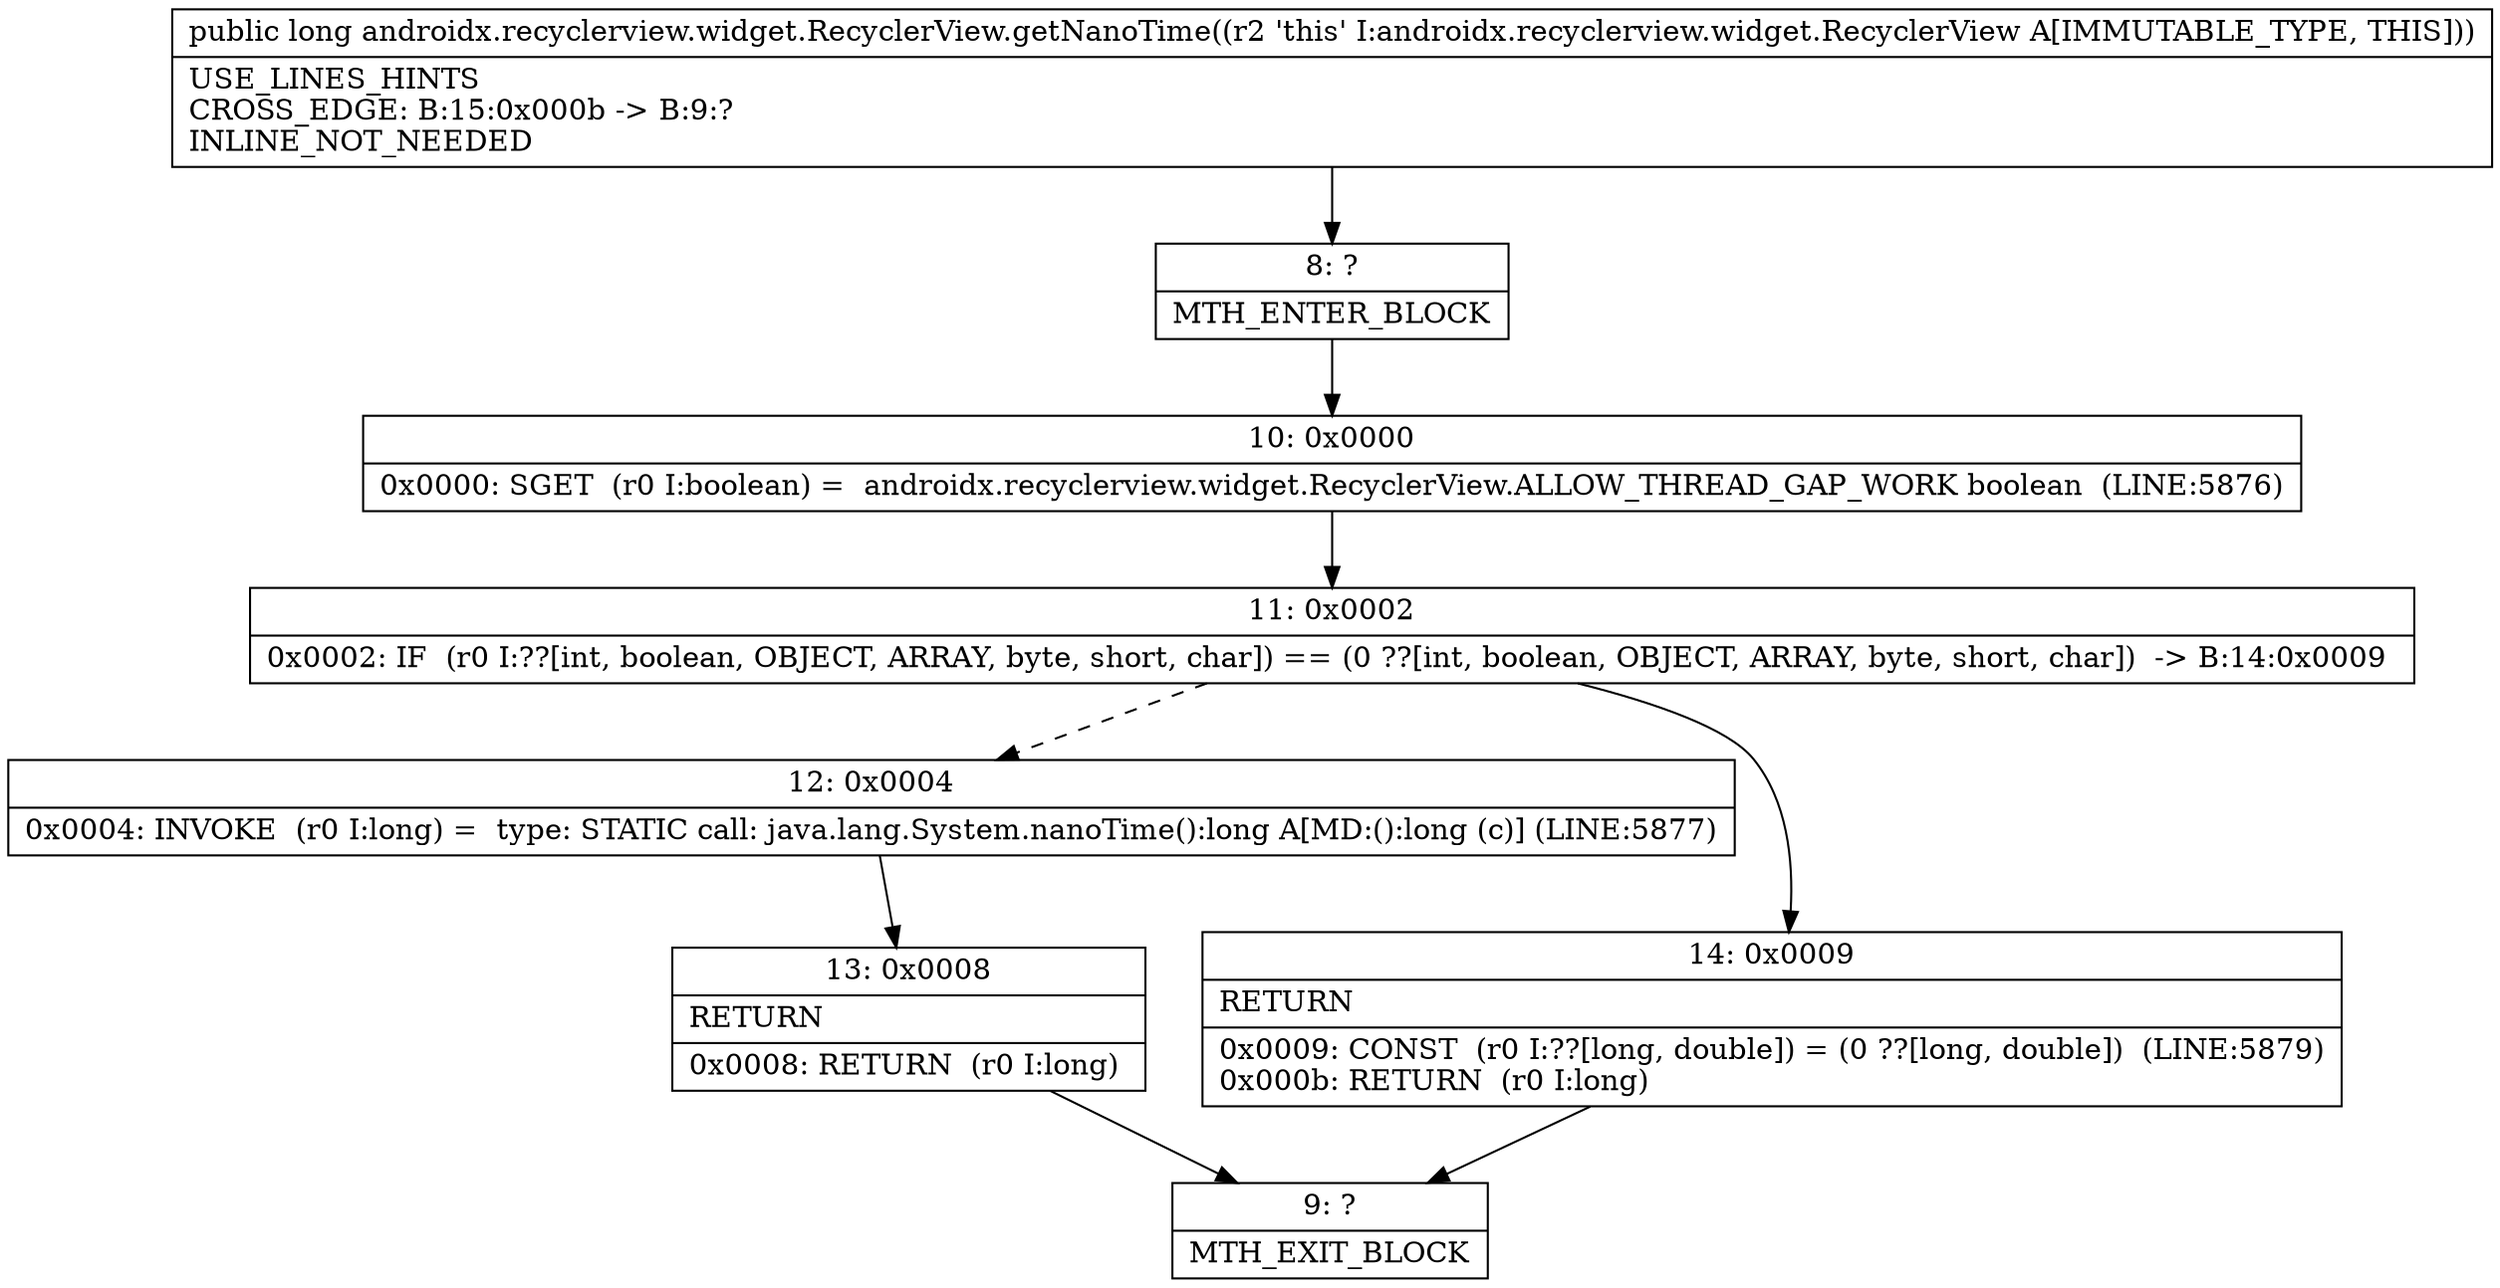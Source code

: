 digraph "CFG forandroidx.recyclerview.widget.RecyclerView.getNanoTime()J" {
Node_8 [shape=record,label="{8\:\ ?|MTH_ENTER_BLOCK\l}"];
Node_10 [shape=record,label="{10\:\ 0x0000|0x0000: SGET  (r0 I:boolean) =  androidx.recyclerview.widget.RecyclerView.ALLOW_THREAD_GAP_WORK boolean  (LINE:5876)\l}"];
Node_11 [shape=record,label="{11\:\ 0x0002|0x0002: IF  (r0 I:??[int, boolean, OBJECT, ARRAY, byte, short, char]) == (0 ??[int, boolean, OBJECT, ARRAY, byte, short, char])  \-\> B:14:0x0009 \l}"];
Node_12 [shape=record,label="{12\:\ 0x0004|0x0004: INVOKE  (r0 I:long) =  type: STATIC call: java.lang.System.nanoTime():long A[MD:():long (c)] (LINE:5877)\l}"];
Node_13 [shape=record,label="{13\:\ 0x0008|RETURN\l|0x0008: RETURN  (r0 I:long) \l}"];
Node_9 [shape=record,label="{9\:\ ?|MTH_EXIT_BLOCK\l}"];
Node_14 [shape=record,label="{14\:\ 0x0009|RETURN\l|0x0009: CONST  (r0 I:??[long, double]) = (0 ??[long, double])  (LINE:5879)\l0x000b: RETURN  (r0 I:long) \l}"];
MethodNode[shape=record,label="{public long androidx.recyclerview.widget.RecyclerView.getNanoTime((r2 'this' I:androidx.recyclerview.widget.RecyclerView A[IMMUTABLE_TYPE, THIS]))  | USE_LINES_HINTS\lCROSS_EDGE: B:15:0x000b \-\> B:9:?\lINLINE_NOT_NEEDED\l}"];
MethodNode -> Node_8;Node_8 -> Node_10;
Node_10 -> Node_11;
Node_11 -> Node_12[style=dashed];
Node_11 -> Node_14;
Node_12 -> Node_13;
Node_13 -> Node_9;
Node_14 -> Node_9;
}

